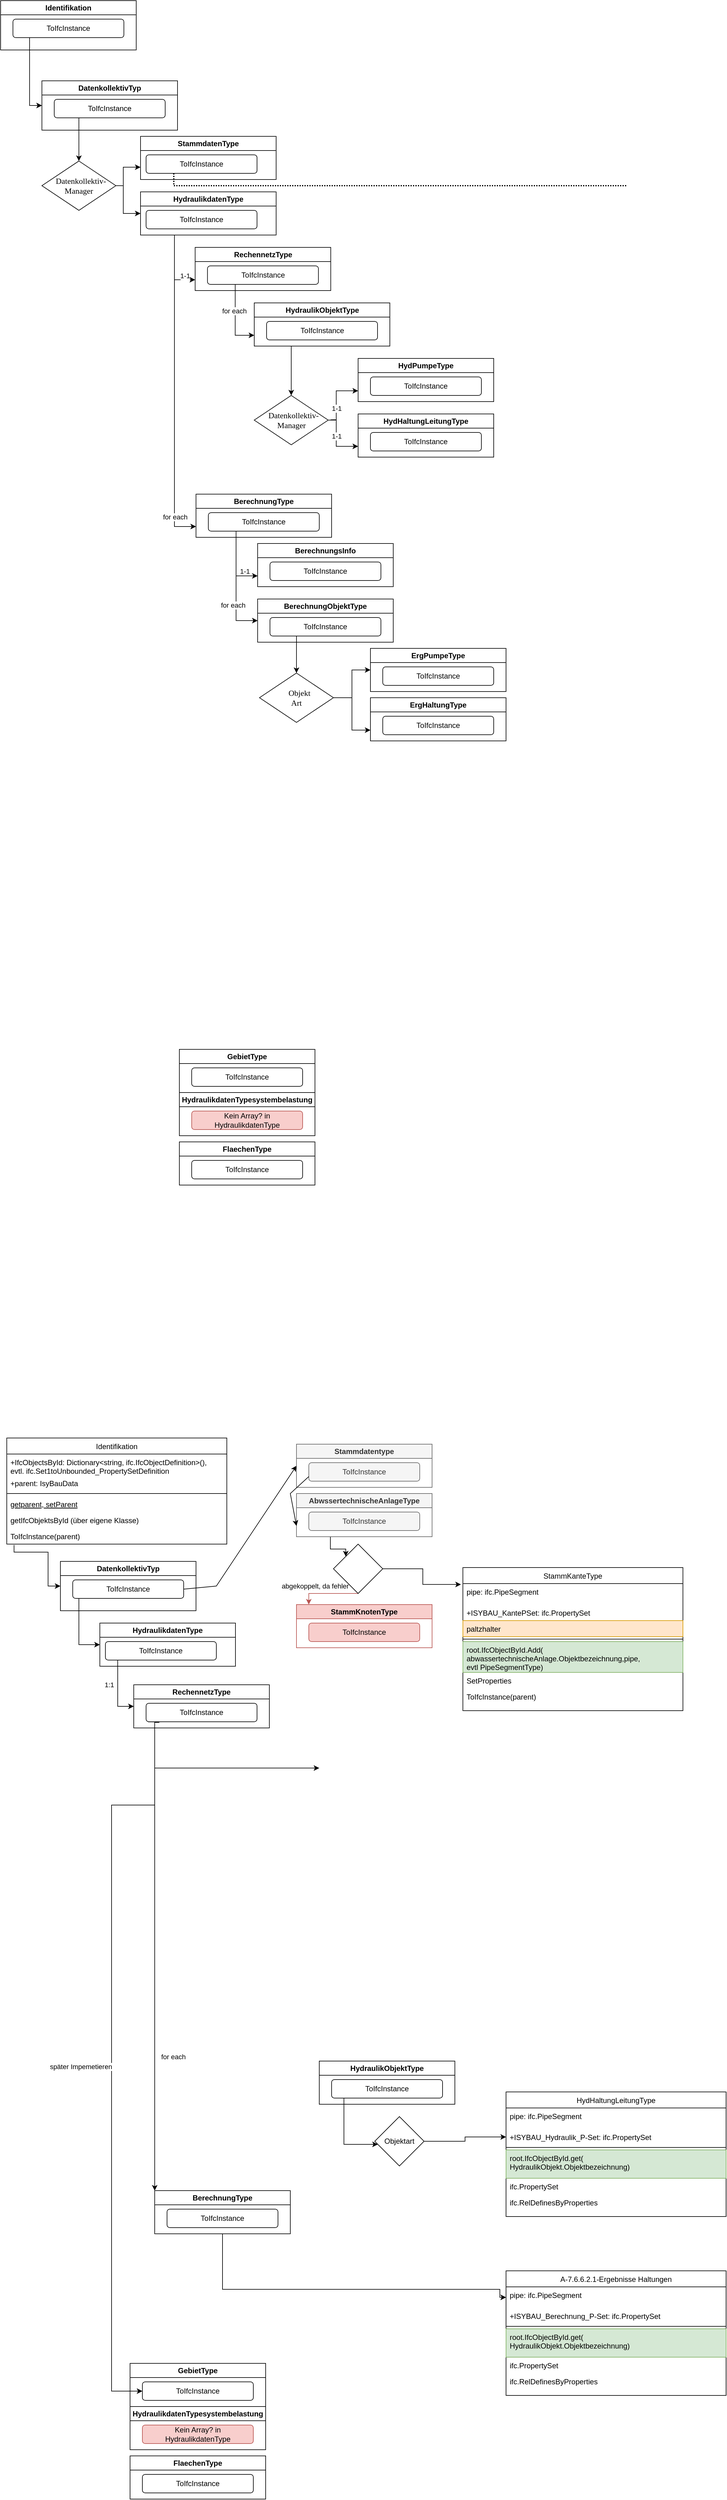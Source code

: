 <mxfile version="27.1.4">
  <diagram id="C5RBs43oDa-KdzZeNtuy" name="Page-1">
    <mxGraphModel dx="2026" dy="2988" grid="1" gridSize="10" guides="1" tooltips="1" connect="1" arrows="1" fold="1" page="1" pageScale="1" pageWidth="827" pageHeight="1169" math="0" shadow="0">
      <root>
        <mxCell id="WIyWlLk6GJQsqaUBKTNV-0" />
        <mxCell id="WIyWlLk6GJQsqaUBKTNV-1" parent="WIyWlLk6GJQsqaUBKTNV-0" />
        <mxCell id="Y7cw4CY2JgSgQnjSolrv-2" value="DatenkollektivTyp" style="swimlane;whiteSpace=wrap;html=1;" parent="WIyWlLk6GJQsqaUBKTNV-1" vertex="1">
          <mxGeometry x="-723" y="220" width="220" height="80" as="geometry" />
        </mxCell>
        <mxCell id="Y7cw4CY2JgSgQnjSolrv-3" value="ToIfcInstance" style="rounded=1;whiteSpace=wrap;html=1;fontSize=12;glass=0;strokeWidth=1;shadow=0;" parent="Y7cw4CY2JgSgQnjSolrv-2" vertex="1">
          <mxGeometry x="20" y="30" width="180" height="30" as="geometry" />
        </mxCell>
        <mxCell id="Y7cw4CY2JgSgQnjSolrv-4" value="" style="endArrow=classic;html=1;rounded=0;entryX=0;entryY=0.5;entryDx=0;entryDy=0;edgeStyle=orthogonalEdgeStyle;exitX=0.033;exitY=1.052;exitDx=0;exitDy=0;exitPerimeter=0;" parent="WIyWlLk6GJQsqaUBKTNV-1" source="SI0b86Gb-RYXk4agLxPK-26" target="Y7cw4CY2JgSgQnjSolrv-2" edge="1">
          <mxGeometry width="50" height="50" relative="1" as="geometry">
            <mxPoint x="-773" y="180" as="sourcePoint" />
            <mxPoint x="-413" y="150" as="targetPoint" />
            <Array as="points">
              <mxPoint x="-798" y="205" />
              <mxPoint x="-743" y="205" />
              <mxPoint x="-743" y="260" />
            </Array>
          </mxGeometry>
        </mxCell>
        <mxCell id="Y7cw4CY2JgSgQnjSolrv-5" value="HydraulikdatenType" style="swimlane;whiteSpace=wrap;html=1;" parent="WIyWlLk6GJQsqaUBKTNV-1" vertex="1">
          <mxGeometry x="-659" y="320" width="220" height="70" as="geometry" />
        </mxCell>
        <mxCell id="Y7cw4CY2JgSgQnjSolrv-6" value="ToIfcInstance" style="rounded=1;whiteSpace=wrap;html=1;fontSize=12;glass=0;strokeWidth=1;shadow=0;" parent="Y7cw4CY2JgSgQnjSolrv-5" vertex="1">
          <mxGeometry x="9" y="30" width="180" height="30" as="geometry" />
        </mxCell>
        <mxCell id="Y7cw4CY2JgSgQnjSolrv-7" value="" style="endArrow=classic;html=1;rounded=0;entryX=0;entryY=0.5;entryDx=0;entryDy=0;edgeStyle=orthogonalEdgeStyle;" parent="WIyWlLk6GJQsqaUBKTNV-1" target="Y7cw4CY2JgSgQnjSolrv-8" edge="1">
          <mxGeometry width="50" height="50" relative="1" as="geometry">
            <mxPoint x="-630" y="380" as="sourcePoint" />
            <mxPoint x="-610" y="455" as="targetPoint" />
            <Array as="points">
              <mxPoint x="-630" y="455" />
            </Array>
          </mxGeometry>
        </mxCell>
        <mxCell id="SI0b86Gb-RYXk4agLxPK-7" value="1:1" style="edgeLabel;html=1;align=center;verticalAlign=middle;resizable=0;points=[];" parent="Y7cw4CY2JgSgQnjSolrv-7" vertex="1" connectable="0">
          <mxGeometry x="-0.346" y="1" relative="1" as="geometry">
            <mxPoint x="-15" y="7" as="offset" />
          </mxGeometry>
        </mxCell>
        <mxCell id="Y7cw4CY2JgSgQnjSolrv-8" value="RechennetzType" style="swimlane;whiteSpace=wrap;html=1;" parent="WIyWlLk6GJQsqaUBKTNV-1" vertex="1">
          <mxGeometry x="-604" y="420" width="220" height="70" as="geometry" />
        </mxCell>
        <mxCell id="Y7cw4CY2JgSgQnjSolrv-9" value="ToIfcInstance" style="rounded=1;whiteSpace=wrap;html=1;fontSize=12;glass=0;strokeWidth=1;shadow=0;" parent="Y7cw4CY2JgSgQnjSolrv-8" vertex="1">
          <mxGeometry x="20" y="30" width="180" height="30" as="geometry" />
        </mxCell>
        <mxCell id="Y7cw4CY2JgSgQnjSolrv-10" value="" style="endArrow=classic;html=1;rounded=0;edgeStyle=orthogonalEdgeStyle;exitX=0.019;exitY=1.004;exitDx=0;exitDy=0;exitPerimeter=0;" parent="WIyWlLk6GJQsqaUBKTNV-1" source="Y7cw4CY2JgSgQnjSolrv-9" edge="1">
          <mxGeometry width="50" height="50" relative="1" as="geometry">
            <mxPoint x="-553" y="480" as="sourcePoint" />
            <mxPoint x="-303" y="555" as="targetPoint" />
            <Array as="points">
              <mxPoint x="-570" y="555" />
            </Array>
          </mxGeometry>
        </mxCell>
        <mxCell id="SI0b86Gb-RYXk4agLxPK-8" value="for each" style="edgeLabel;html=1;align=center;verticalAlign=middle;resizable=0;points=[];" parent="Y7cw4CY2JgSgQnjSolrv-10" vertex="1" connectable="0">
          <mxGeometry x="-0.735" y="-2" relative="1" as="geometry">
            <mxPoint x="32" y="507" as="offset" />
          </mxGeometry>
        </mxCell>
        <mxCell id="Y7cw4CY2JgSgQnjSolrv-11" value="GebietType" style="swimlane;whiteSpace=wrap;html=1;" parent="WIyWlLk6GJQsqaUBKTNV-1" vertex="1">
          <mxGeometry x="-610" y="1520" width="220" height="70" as="geometry" />
        </mxCell>
        <mxCell id="Y7cw4CY2JgSgQnjSolrv-12" value="ToIfcInstance" style="rounded=1;whiteSpace=wrap;html=1;fontSize=12;glass=0;strokeWidth=1;shadow=0;" parent="Y7cw4CY2JgSgQnjSolrv-11" vertex="1">
          <mxGeometry x="20" y="30" width="180" height="30" as="geometry" />
        </mxCell>
        <mxCell id="Y7cw4CY2JgSgQnjSolrv-14" value="FlaechenType" style="swimlane;whiteSpace=wrap;html=1;" parent="WIyWlLk6GJQsqaUBKTNV-1" vertex="1">
          <mxGeometry x="-610" y="1670" width="220" height="70" as="geometry" />
        </mxCell>
        <mxCell id="Y7cw4CY2JgSgQnjSolrv-15" value="ToIfcInstance" style="rounded=1;whiteSpace=wrap;html=1;fontSize=12;glass=0;strokeWidth=1;shadow=0;" parent="Y7cw4CY2JgSgQnjSolrv-14" vertex="1">
          <mxGeometry x="20" y="30" width="180" height="30" as="geometry" />
        </mxCell>
        <mxCell id="Y7cw4CY2JgSgQnjSolrv-17" value="HydraulikdatenTypesystembelastung" style="swimlane;whiteSpace=wrap;html=1;" parent="WIyWlLk6GJQsqaUBKTNV-1" vertex="1">
          <mxGeometry x="-610" y="1590" width="220" height="70" as="geometry" />
        </mxCell>
        <mxCell id="Y7cw4CY2JgSgQnjSolrv-18" value="Kein Array? in HydraulikdatenType" style="rounded=1;whiteSpace=wrap;html=1;fontSize=12;glass=0;strokeWidth=1;shadow=0;fillColor=#f8cecc;strokeColor=#b85450;" parent="Y7cw4CY2JgSgQnjSolrv-17" vertex="1">
          <mxGeometry x="20" y="30" width="180" height="30" as="geometry" />
        </mxCell>
        <mxCell id="SI0b86Gb-RYXk4agLxPK-69" style="edgeStyle=orthogonalEdgeStyle;rounded=0;orthogonalLoop=1;jettySize=auto;html=1;entryX=0;entryY=0.5;entryDx=0;entryDy=0;" parent="WIyWlLk6GJQsqaUBKTNV-1" source="Y7cw4CY2JgSgQnjSolrv-25" target="SI0b86Gb-RYXk4agLxPK-63" edge="1">
          <mxGeometry relative="1" as="geometry">
            <mxPoint x="-10" y="1420.0" as="targetPoint" />
            <Array as="points">
              <mxPoint x="-460" y="1400" />
              <mxPoint x="-10" y="1400" />
              <mxPoint x="-10" y="1413" />
            </Array>
          </mxGeometry>
        </mxCell>
        <mxCell id="Y7cw4CY2JgSgQnjSolrv-25" value="BerechnungType" style="swimlane;whiteSpace=wrap;html=1;" parent="WIyWlLk6GJQsqaUBKTNV-1" vertex="1">
          <mxGeometry x="-570" y="1240" width="220" height="70" as="geometry" />
        </mxCell>
        <mxCell id="Y7cw4CY2JgSgQnjSolrv-26" value="ToIfcInstance" style="rounded=1;whiteSpace=wrap;html=1;fontSize=12;glass=0;strokeWidth=1;shadow=0;" parent="Y7cw4CY2JgSgQnjSolrv-25" vertex="1">
          <mxGeometry x="20" y="30" width="180" height="30" as="geometry" />
        </mxCell>
        <mxCell id="Y7cw4CY2JgSgQnjSolrv-28" value="HydraulikObjektType" style="swimlane;whiteSpace=wrap;html=1;" parent="WIyWlLk6GJQsqaUBKTNV-1" vertex="1">
          <mxGeometry x="-303" y="1030" width="220" height="70" as="geometry" />
        </mxCell>
        <mxCell id="Y7cw4CY2JgSgQnjSolrv-29" value="ToIfcInstance" style="rounded=1;whiteSpace=wrap;html=1;fontSize=12;glass=0;strokeWidth=1;shadow=0;" parent="Y7cw4CY2JgSgQnjSolrv-28" vertex="1">
          <mxGeometry x="20" y="30" width="180" height="30" as="geometry" />
        </mxCell>
        <mxCell id="Y7cw4CY2JgSgQnjSolrv-30" value="" style="endArrow=classic;html=1;rounded=0;edgeStyle=orthogonalEdgeStyle;entryX=0;entryY=0.5;entryDx=0;entryDy=0;" parent="WIyWlLk6GJQsqaUBKTNV-1" source="SI0b86Gb-RYXk4agLxPK-11" target="SI0b86Gb-RYXk4agLxPK-54" edge="1">
          <mxGeometry width="50" height="50" relative="1" as="geometry">
            <mxPoint x="-263" y="1090" as="sourcePoint" />
            <mxPoint x="-23" y="1165" as="targetPoint" />
            <Array as="points" />
          </mxGeometry>
        </mxCell>
        <mxCell id="SI0b86Gb-RYXk4agLxPK-1" value="" style="endArrow=classic;html=1;rounded=0;entryX=0;entryY=0.5;entryDx=0;entryDy=0;edgeStyle=orthogonalEdgeStyle;" parent="WIyWlLk6GJQsqaUBKTNV-1" target="Y7cw4CY2JgSgQnjSolrv-5" edge="1">
          <mxGeometry width="50" height="50" relative="1" as="geometry">
            <mxPoint x="-693" y="280" as="sourcePoint" />
            <mxPoint x="-673" y="355" as="targetPoint" />
            <Array as="points">
              <mxPoint x="-693" y="355" />
            </Array>
          </mxGeometry>
        </mxCell>
        <mxCell id="SI0b86Gb-RYXk4agLxPK-3" value="" style="endArrow=classic;html=1;rounded=0;exitX=1;exitY=0.5;exitDx=0;exitDy=0;entryX=0;entryY=0.5;entryDx=0;entryDy=0;" parent="WIyWlLk6GJQsqaUBKTNV-1" source="Y7cw4CY2JgSgQnjSolrv-3" target="SI0b86Gb-RYXk4agLxPK-4" edge="1">
          <mxGeometry width="50" height="50" relative="1" as="geometry">
            <mxPoint x="-503" y="370" as="sourcePoint" />
            <mxPoint x="-423" y="130" as="targetPoint" />
            <Array as="points">
              <mxPoint x="-470" y="260" />
            </Array>
          </mxGeometry>
        </mxCell>
        <mxCell id="SI0b86Gb-RYXk4agLxPK-4" value="Stammdatentype" style="swimlane;whiteSpace=wrap;html=1;fillColor=#f5f5f5;fontColor=#333333;strokeColor=#666666;" parent="WIyWlLk6GJQsqaUBKTNV-1" vertex="1">
          <mxGeometry x="-340" y="30" width="220" height="70" as="geometry" />
        </mxCell>
        <mxCell id="SI0b86Gb-RYXk4agLxPK-5" value="ToIfcInstance" style="rounded=1;whiteSpace=wrap;html=1;fontSize=12;glass=0;strokeWidth=1;shadow=0;fillColor=#f5f5f5;fontColor=#333333;strokeColor=#666666;" parent="SI0b86Gb-RYXk4agLxPK-4" vertex="1">
          <mxGeometry x="20" y="30" width="180" height="30" as="geometry" />
        </mxCell>
        <mxCell id="SI0b86Gb-RYXk4agLxPK-12" value="" style="endArrow=classic;html=1;rounded=0;edgeStyle=orthogonalEdgeStyle;" parent="WIyWlLk6GJQsqaUBKTNV-1" target="SI0b86Gb-RYXk4agLxPK-11" edge="1">
          <mxGeometry width="50" height="50" relative="1" as="geometry">
            <mxPoint x="-263" y="1090" as="sourcePoint" />
            <mxPoint x="-13" y="1165" as="targetPoint" />
            <Array as="points">
              <mxPoint x="-263" y="1165" />
            </Array>
          </mxGeometry>
        </mxCell>
        <mxCell id="SI0b86Gb-RYXk4agLxPK-11" value="Objektart" style="rhombus;whiteSpace=wrap;html=1;" parent="WIyWlLk6GJQsqaUBKTNV-1" vertex="1">
          <mxGeometry x="-213" y="1120" width="80" height="80" as="geometry" />
        </mxCell>
        <mxCell id="SI0b86Gb-RYXk4agLxPK-17" value="Identifikation" style="swimlane;fontStyle=0;align=center;verticalAlign=top;childLayout=stackLayout;horizontal=1;startSize=26;horizontalStack=0;resizeParent=1;resizeLast=0;collapsible=1;marginBottom=0;rounded=0;shadow=0;strokeWidth=1;" parent="WIyWlLk6GJQsqaUBKTNV-1" vertex="1">
          <mxGeometry x="-810" y="20" width="357" height="172" as="geometry">
            <mxRectangle x="350" y="510" width="160" height="26" as="alternateBounds" />
          </mxGeometry>
        </mxCell>
        <mxCell id="SI0b86Gb-RYXk4agLxPK-18" value="+IfcObjectsById: Dictionary&lt;string, ifc.IfcObjectDefinition&gt;(), &#xa;evtl. ifc.Set1toUnbounded_PropertySetDefinition" style="text;align=left;verticalAlign=top;spacingLeft=4;spacingRight=4;overflow=hidden;rotatable=0;points=[[0,0.5],[1,0.5]];portConstraint=eastwest;" parent="SI0b86Gb-RYXk4agLxPK-17" vertex="1">
          <mxGeometry y="26" width="357" height="34" as="geometry" />
        </mxCell>
        <mxCell id="SI0b86Gb-RYXk4agLxPK-19" value="+parent: IsyBauData " style="text;align=left;verticalAlign=top;spacingLeft=4;spacingRight=4;overflow=hidden;rotatable=0;points=[[0,0.5],[1,0.5]];portConstraint=eastwest;rounded=0;shadow=0;html=0;" parent="SI0b86Gb-RYXk4agLxPK-17" vertex="1">
          <mxGeometry y="60" width="357" height="26" as="geometry" />
        </mxCell>
        <mxCell id="SI0b86Gb-RYXk4agLxPK-20" value="" style="line;html=1;strokeWidth=1;align=left;verticalAlign=middle;spacingTop=-1;spacingLeft=3;spacingRight=3;rotatable=0;labelPosition=right;points=[];portConstraint=eastwest;" parent="SI0b86Gb-RYXk4agLxPK-17" vertex="1">
          <mxGeometry y="86" width="357" height="8" as="geometry" />
        </mxCell>
        <mxCell id="SI0b86Gb-RYXk4agLxPK-21" value="getparent, setParent&#xa;" style="text;align=left;verticalAlign=top;spacingLeft=4;spacingRight=4;overflow=hidden;rotatable=0;points=[[0,0.5],[1,0.5]];portConstraint=eastwest;fontStyle=4" parent="SI0b86Gb-RYXk4agLxPK-17" vertex="1">
          <mxGeometry y="94" width="357" height="26" as="geometry" />
        </mxCell>
        <mxCell id="SI0b86Gb-RYXk4agLxPK-22" value="getIfcObjektsById (über eigene Klasse)" style="text;align=left;verticalAlign=top;spacingLeft=4;spacingRight=4;overflow=hidden;rotatable=0;points=[[0,0.5],[1,0.5]];portConstraint=eastwest;" parent="SI0b86Gb-RYXk4agLxPK-17" vertex="1">
          <mxGeometry y="120" width="357" height="26" as="geometry" />
        </mxCell>
        <mxCell id="SI0b86Gb-RYXk4agLxPK-26" value="ToIfcInstance(parent)" style="text;align=left;verticalAlign=top;spacingLeft=4;spacingRight=4;overflow=hidden;rotatable=0;points=[[0,0.5],[1,0.5]];portConstraint=eastwest;" parent="SI0b86Gb-RYXk4agLxPK-17" vertex="1">
          <mxGeometry y="146" width="357" height="26" as="geometry" />
        </mxCell>
        <mxCell id="SI0b86Gb-RYXk4agLxPK-35" style="edgeStyle=orthogonalEdgeStyle;rounded=0;orthogonalLoop=1;jettySize=auto;html=1;exitX=0.25;exitY=1;exitDx=0;exitDy=0;entryX=0;entryY=0;entryDx=0;entryDy=0;" parent="WIyWlLk6GJQsqaUBKTNV-1" source="SI0b86Gb-RYXk4agLxPK-29" target="SI0b86Gb-RYXk4agLxPK-34" edge="1">
          <mxGeometry relative="1" as="geometry" />
        </mxCell>
        <mxCell id="SI0b86Gb-RYXk4agLxPK-29" value="AbwssertechnischeAnlageType" style="swimlane;whiteSpace=wrap;html=1;fillColor=#f5f5f5;fontColor=#333333;strokeColor=#666666;" parent="WIyWlLk6GJQsqaUBKTNV-1" vertex="1">
          <mxGeometry x="-340" y="110" width="220" height="70" as="geometry" />
        </mxCell>
        <mxCell id="SI0b86Gb-RYXk4agLxPK-30" value="ToIfcInstance" style="rounded=1;whiteSpace=wrap;html=1;fontSize=12;glass=0;strokeWidth=1;shadow=0;fillColor=#f5f5f5;fontColor=#333333;strokeColor=#666666;" parent="SI0b86Gb-RYXk4agLxPK-29" vertex="1">
          <mxGeometry x="20" y="30" width="180" height="30" as="geometry" />
        </mxCell>
        <mxCell id="SI0b86Gb-RYXk4agLxPK-33" value="" style="endArrow=classic;html=1;rounded=0;entryX=0;entryY=0.75;entryDx=0;entryDy=0;exitX=0;exitY=0.75;exitDx=0;exitDy=0;" parent="WIyWlLk6GJQsqaUBKTNV-1" source="SI0b86Gb-RYXk4agLxPK-5" target="SI0b86Gb-RYXk4agLxPK-29" edge="1">
          <mxGeometry width="50" height="50" relative="1" as="geometry">
            <mxPoint x="70" y="480" as="sourcePoint" />
            <mxPoint x="120" y="430" as="targetPoint" />
            <Array as="points">
              <mxPoint x="-350" y="110" />
            </Array>
          </mxGeometry>
        </mxCell>
        <mxCell id="SI0b86Gb-RYXk4agLxPK-36" style="edgeStyle=orthogonalEdgeStyle;rounded=0;orthogonalLoop=1;jettySize=auto;html=1;exitX=1;exitY=0.5;exitDx=0;exitDy=0;entryX=-0.009;entryY=0.118;entryDx=0;entryDy=0;entryPerimeter=0;" parent="WIyWlLk6GJQsqaUBKTNV-1" source="SI0b86Gb-RYXk4agLxPK-34" target="SI0b86Gb-RYXk4agLxPK-45" edge="1">
          <mxGeometry relative="1" as="geometry">
            <mxPoint x="-79.5" y="286.5" as="targetPoint" />
          </mxGeometry>
        </mxCell>
        <mxCell id="SI0b86Gb-RYXk4agLxPK-41" style="edgeStyle=orthogonalEdgeStyle;rounded=0;orthogonalLoop=1;jettySize=auto;html=1;exitX=0.5;exitY=1;exitDx=0;exitDy=0;fillColor=#f8cecc;strokeColor=#b85450;" parent="WIyWlLk6GJQsqaUBKTNV-1" source="SI0b86Gb-RYXk4agLxPK-34" target="SI0b86Gb-RYXk4agLxPK-39" edge="1">
          <mxGeometry relative="1" as="geometry">
            <Array as="points">
              <mxPoint x="-320" y="280" />
              <mxPoint x="-320" y="280" />
            </Array>
          </mxGeometry>
        </mxCell>
        <mxCell id="SI0b86Gb-RYXk4agLxPK-42" value="abgekoppelt, da fehler" style="edgeLabel;html=1;align=center;verticalAlign=middle;resizable=0;points=[];" parent="SI0b86Gb-RYXk4agLxPK-41" vertex="1" connectable="0">
          <mxGeometry x="0.264" y="1" relative="1" as="geometry">
            <mxPoint x="-8" y="-13" as="offset" />
          </mxGeometry>
        </mxCell>
        <mxCell id="SI0b86Gb-RYXk4agLxPK-34" value="" style="rhombus;whiteSpace=wrap;html=1;" parent="WIyWlLk6GJQsqaUBKTNV-1" vertex="1">
          <mxGeometry x="-280" y="192" width="80" height="80" as="geometry" />
        </mxCell>
        <mxCell id="SI0b86Gb-RYXk4agLxPK-39" value="StammKnotenType" style="swimlane;whiteSpace=wrap;html=1;fillColor=#f8cecc;strokeColor=#b85450;" parent="WIyWlLk6GJQsqaUBKTNV-1" vertex="1">
          <mxGeometry x="-340" y="290" width="220" height="70" as="geometry" />
        </mxCell>
        <mxCell id="SI0b86Gb-RYXk4agLxPK-40" value="ToIfcInstance" style="rounded=1;whiteSpace=wrap;html=1;fontSize=12;glass=0;strokeWidth=1;shadow=0;fillColor=#f8cecc;strokeColor=#b85450;" parent="SI0b86Gb-RYXk4agLxPK-39" vertex="1">
          <mxGeometry x="20" y="30" width="180" height="30" as="geometry" />
        </mxCell>
        <mxCell id="SI0b86Gb-RYXk4agLxPK-45" value="StammKanteType" style="swimlane;fontStyle=0;align=center;verticalAlign=top;childLayout=stackLayout;horizontal=1;startSize=26;horizontalStack=0;resizeParent=1;resizeLast=0;collapsible=1;marginBottom=0;rounded=0;shadow=0;strokeWidth=1;" parent="WIyWlLk6GJQsqaUBKTNV-1" vertex="1">
          <mxGeometry x="-70" y="230" width="357" height="232" as="geometry">
            <mxRectangle x="350" y="510" width="160" height="26" as="alternateBounds" />
          </mxGeometry>
        </mxCell>
        <mxCell id="SI0b86Gb-RYXk4agLxPK-46" value="pipe: ifc.PipeSegment" style="text;align=left;verticalAlign=top;spacingLeft=4;spacingRight=4;overflow=hidden;rotatable=0;points=[[0,0.5],[1,0.5]];portConstraint=eastwest;" parent="SI0b86Gb-RYXk4agLxPK-45" vertex="1">
          <mxGeometry y="26" width="357" height="34" as="geometry" />
        </mxCell>
        <mxCell id="SI0b86Gb-RYXk4agLxPK-59" value="+ISYBAU_KantePSet: ifc.PropertySet " style="text;align=left;verticalAlign=top;spacingLeft=4;spacingRight=4;overflow=hidden;rotatable=0;points=[[0,0.5],[1,0.5]];portConstraint=eastwest;rounded=0;shadow=0;html=0;" parent="SI0b86Gb-RYXk4agLxPK-45" vertex="1">
          <mxGeometry y="60" width="357" height="26" as="geometry" />
        </mxCell>
        <mxCell id="SI0b86Gb-RYXk4agLxPK-47" value="paltzhalter" style="text;align=left;verticalAlign=top;spacingLeft=4;spacingRight=4;overflow=hidden;rotatable=0;points=[[0,0.5],[1,0.5]];portConstraint=eastwest;rounded=0;shadow=0;html=0;fillColor=#ffe6cc;strokeColor=#d79b00;" parent="SI0b86Gb-RYXk4agLxPK-45" vertex="1">
          <mxGeometry y="86" width="357" height="26" as="geometry" />
        </mxCell>
        <mxCell id="SI0b86Gb-RYXk4agLxPK-48" value="" style="line;html=1;strokeWidth=1;align=left;verticalAlign=middle;spacingTop=-1;spacingLeft=3;spacingRight=3;rotatable=0;labelPosition=right;points=[];portConstraint=eastwest;" parent="SI0b86Gb-RYXk4agLxPK-45" vertex="1">
          <mxGeometry y="112" width="357" height="8" as="geometry" />
        </mxCell>
        <mxCell id="SI0b86Gb-RYXk4agLxPK-49" value="root.IfcObjectById.Add(&#xa;abwassertechnischeAnlage.Objektbezeichnung,pipe, &#xa;evtl PipeSegmentType)" style="text;align=left;verticalAlign=top;spacingLeft=4;spacingRight=4;overflow=hidden;rotatable=0;points=[[0,0.5],[1,0.5]];portConstraint=eastwest;fontStyle=0;fillColor=#d5e8d4;strokeColor=#82b366;" parent="SI0b86Gb-RYXk4agLxPK-45" vertex="1">
          <mxGeometry y="120" width="357" height="50" as="geometry" />
        </mxCell>
        <mxCell id="SI0b86Gb-RYXk4agLxPK-50" value="SetProperties" style="text;align=left;verticalAlign=top;spacingLeft=4;spacingRight=4;overflow=hidden;rotatable=0;points=[[0,0.5],[1,0.5]];portConstraint=eastwest;" parent="SI0b86Gb-RYXk4agLxPK-45" vertex="1">
          <mxGeometry y="170" width="357" height="26" as="geometry" />
        </mxCell>
        <mxCell id="SI0b86Gb-RYXk4agLxPK-51" value="ToIfcInstance(parent)" style="text;align=left;verticalAlign=top;spacingLeft=4;spacingRight=4;overflow=hidden;rotatable=0;points=[[0,0.5],[1,0.5]];portConstraint=eastwest;" parent="SI0b86Gb-RYXk4agLxPK-45" vertex="1">
          <mxGeometry y="196" width="357" height="26" as="geometry" />
        </mxCell>
        <mxCell id="SI0b86Gb-RYXk4agLxPK-52" value="HydHaltungLeitungType" style="swimlane;fontStyle=0;align=center;verticalAlign=top;childLayout=stackLayout;horizontal=1;startSize=26;horizontalStack=0;resizeParent=1;resizeLast=0;collapsible=1;marginBottom=0;rounded=0;shadow=0;strokeWidth=1;" parent="WIyWlLk6GJQsqaUBKTNV-1" vertex="1">
          <mxGeometry y="1080" width="357" height="202" as="geometry">
            <mxRectangle x="350" y="510" width="160" height="26" as="alternateBounds" />
          </mxGeometry>
        </mxCell>
        <mxCell id="SI0b86Gb-RYXk4agLxPK-53" value="pipe: ifc.PipeSegment" style="text;align=left;verticalAlign=top;spacingLeft=4;spacingRight=4;overflow=hidden;rotatable=0;points=[[0,0.5],[1,0.5]];portConstraint=eastwest;" parent="SI0b86Gb-RYXk4agLxPK-52" vertex="1">
          <mxGeometry y="26" width="357" height="34" as="geometry" />
        </mxCell>
        <mxCell id="SI0b86Gb-RYXk4agLxPK-54" value="+ISYBAU_Hydraulik_P-Set: ifc.PropertySet " style="text;align=left;verticalAlign=top;spacingLeft=4;spacingRight=4;overflow=hidden;rotatable=0;points=[[0,0.5],[1,0.5]];portConstraint=eastwest;rounded=0;shadow=0;html=0;" parent="SI0b86Gb-RYXk4agLxPK-52" vertex="1">
          <mxGeometry y="60" width="357" height="26" as="geometry" />
        </mxCell>
        <mxCell id="SI0b86Gb-RYXk4agLxPK-55" value="" style="line;html=1;strokeWidth=1;align=left;verticalAlign=middle;spacingTop=-1;spacingLeft=3;spacingRight=3;rotatable=0;labelPosition=right;points=[];portConstraint=eastwest;" parent="SI0b86Gb-RYXk4agLxPK-52" vertex="1">
          <mxGeometry y="86" width="357" height="8" as="geometry" />
        </mxCell>
        <mxCell id="SI0b86Gb-RYXk4agLxPK-56" value="root.IfcObjectById.get(&#xa;HydraulikObjekt.Objektbezeichnung)" style="text;align=left;verticalAlign=top;spacingLeft=4;spacingRight=4;overflow=hidden;rotatable=0;points=[[0,0.5],[1,0.5]];portConstraint=eastwest;fontStyle=0;fillColor=#d5e8d4;strokeColor=#82b366;" parent="SI0b86Gb-RYXk4agLxPK-52" vertex="1">
          <mxGeometry y="94" width="357" height="46" as="geometry" />
        </mxCell>
        <mxCell id="SI0b86Gb-RYXk4agLxPK-57" value="ifc.PropertySet" style="text;align=left;verticalAlign=top;spacingLeft=4;spacingRight=4;overflow=hidden;rotatable=0;points=[[0,0.5],[1,0.5]];portConstraint=eastwest;" parent="SI0b86Gb-RYXk4agLxPK-52" vertex="1">
          <mxGeometry y="140" width="357" height="26" as="geometry" />
        </mxCell>
        <mxCell id="SI0b86Gb-RYXk4agLxPK-58" value="ifc.RelDefinesByProperties" style="text;align=left;verticalAlign=top;spacingLeft=4;spacingRight=4;overflow=hidden;rotatable=0;points=[[0,0.5],[1,0.5]];portConstraint=eastwest;" parent="SI0b86Gb-RYXk4agLxPK-52" vertex="1">
          <mxGeometry y="166" width="357" height="26" as="geometry" />
        </mxCell>
        <mxCell id="SI0b86Gb-RYXk4agLxPK-9" value="" style="endArrow=classic;html=1;rounded=0;entryX=0;entryY=0.5;entryDx=0;entryDy=0;edgeStyle=orthogonalEdgeStyle;exitX=0.018;exitY=1;exitDx=0;exitDy=0;exitPerimeter=0;" parent="WIyWlLk6GJQsqaUBKTNV-1" source="Y7cw4CY2JgSgQnjSolrv-9" target="Y7cw4CY2JgSgQnjSolrv-12" edge="1">
          <mxGeometry width="50" height="50" relative="1" as="geometry">
            <mxPoint x="-563" y="470" as="sourcePoint" />
            <mxPoint x="-543" y="545" as="targetPoint" />
            <Array as="points">
              <mxPoint x="-563" y="480" />
              <mxPoint x="-570" y="481" />
              <mxPoint x="-570" y="615" />
              <mxPoint x="-640" y="615" />
              <mxPoint x="-640" y="1055" />
            </Array>
          </mxGeometry>
        </mxCell>
        <mxCell id="SI0b86Gb-RYXk4agLxPK-10" value="später Impemetieren" style="edgeLabel;html=1;align=center;verticalAlign=middle;resizable=0;points=[];" parent="SI0b86Gb-RYXk4agLxPK-9" vertex="1" connectable="0">
          <mxGeometry x="0.043" y="-3" relative="1" as="geometry">
            <mxPoint x="-47" y="12" as="offset" />
          </mxGeometry>
        </mxCell>
        <mxCell id="SI0b86Gb-RYXk4agLxPK-61" value="" style="endArrow=classic;html=1;rounded=0;entryX=0;entryY=0;entryDx=0;entryDy=0;" parent="WIyWlLk6GJQsqaUBKTNV-1" target="Y7cw4CY2JgSgQnjSolrv-25" edge="1">
          <mxGeometry width="50" height="50" relative="1" as="geometry">
            <mxPoint x="-570" y="490" as="sourcePoint" />
            <mxPoint x="-310" y="530" as="targetPoint" />
            <Array as="points">
              <mxPoint x="-570" y="610" />
            </Array>
          </mxGeometry>
        </mxCell>
        <mxCell id="SI0b86Gb-RYXk4agLxPK-62" value="A-7.6.6.2.1-Ergebnisse Haltungen" style="swimlane;fontStyle=0;align=center;verticalAlign=top;childLayout=stackLayout;horizontal=1;startSize=26;horizontalStack=0;resizeParent=1;resizeLast=0;collapsible=1;marginBottom=0;rounded=0;shadow=0;strokeWidth=1;" parent="WIyWlLk6GJQsqaUBKTNV-1" vertex="1">
          <mxGeometry y="1370" width="357" height="202" as="geometry">
            <mxRectangle x="350" y="510" width="160" height="26" as="alternateBounds" />
          </mxGeometry>
        </mxCell>
        <mxCell id="SI0b86Gb-RYXk4agLxPK-63" value="pipe: ifc.PipeSegment" style="text;align=left;verticalAlign=top;spacingLeft=4;spacingRight=4;overflow=hidden;rotatable=0;points=[[0,0.5],[1,0.5]];portConstraint=eastwest;" parent="SI0b86Gb-RYXk4agLxPK-62" vertex="1">
          <mxGeometry y="26" width="357" height="34" as="geometry" />
        </mxCell>
        <mxCell id="SI0b86Gb-RYXk4agLxPK-64" value="+ISYBAU_Berechnung_P-Set: ifc.PropertySet " style="text;align=left;verticalAlign=top;spacingLeft=4;spacingRight=4;overflow=hidden;rotatable=0;points=[[0,0.5],[1,0.5]];portConstraint=eastwest;rounded=0;shadow=0;html=0;" parent="SI0b86Gb-RYXk4agLxPK-62" vertex="1">
          <mxGeometry y="60" width="357" height="26" as="geometry" />
        </mxCell>
        <mxCell id="SI0b86Gb-RYXk4agLxPK-65" value="" style="line;html=1;strokeWidth=1;align=left;verticalAlign=middle;spacingTop=-1;spacingLeft=3;spacingRight=3;rotatable=0;labelPosition=right;points=[];portConstraint=eastwest;" parent="SI0b86Gb-RYXk4agLxPK-62" vertex="1">
          <mxGeometry y="86" width="357" height="8" as="geometry" />
        </mxCell>
        <mxCell id="SI0b86Gb-RYXk4agLxPK-66" value="root.IfcObjectById.get(&#xa;HydraulikObjekt.Objektbezeichnung)" style="text;align=left;verticalAlign=top;spacingLeft=4;spacingRight=4;overflow=hidden;rotatable=0;points=[[0,0.5],[1,0.5]];portConstraint=eastwest;fontStyle=0;fillColor=#d5e8d4;strokeColor=#82b366;" parent="SI0b86Gb-RYXk4agLxPK-62" vertex="1">
          <mxGeometry y="94" width="357" height="46" as="geometry" />
        </mxCell>
        <mxCell id="SI0b86Gb-RYXk4agLxPK-67" value="ifc.PropertySet" style="text;align=left;verticalAlign=top;spacingLeft=4;spacingRight=4;overflow=hidden;rotatable=0;points=[[0,0.5],[1,0.5]];portConstraint=eastwest;" parent="SI0b86Gb-RYXk4agLxPK-62" vertex="1">
          <mxGeometry y="140" width="357" height="26" as="geometry" />
        </mxCell>
        <mxCell id="SI0b86Gb-RYXk4agLxPK-68" value="ifc.RelDefinesByProperties" style="text;align=left;verticalAlign=top;spacingLeft=4;spacingRight=4;overflow=hidden;rotatable=0;points=[[0,0.5],[1,0.5]];portConstraint=eastwest;" parent="SI0b86Gb-RYXk4agLxPK-62" vertex="1">
          <mxGeometry y="166" width="357" height="26" as="geometry" />
        </mxCell>
        <mxCell id="9Q_PbebRLOP6VuBMucOX-0" value="DatenkollektivTyp" style="swimlane;whiteSpace=wrap;html=1;" parent="WIyWlLk6GJQsqaUBKTNV-1" vertex="1">
          <mxGeometry x="-753" y="-2180" width="220" height="80" as="geometry" />
        </mxCell>
        <mxCell id="9Q_PbebRLOP6VuBMucOX-75" style="edgeStyle=orthogonalEdgeStyle;rounded=0;orthogonalLoop=1;jettySize=auto;html=1;exitX=1;exitY=0.5;exitDx=0;exitDy=0;" parent="9Q_PbebRLOP6VuBMucOX-0" source="sodIMw84GwdBXkJ6qfrH-9" edge="1">
          <mxGeometry relative="1" as="geometry">
            <mxPoint x="160" y="140" as="targetPoint" />
            <Array as="points">
              <mxPoint x="132" y="170" />
              <mxPoint x="132" y="140" />
            </Array>
          </mxGeometry>
        </mxCell>
        <mxCell id="9Q_PbebRLOP6VuBMucOX-1" value="ToIfcInstance" style="rounded=1;whiteSpace=wrap;html=1;fontSize=12;glass=0;strokeWidth=1;shadow=0;" parent="9Q_PbebRLOP6VuBMucOX-0" vertex="1">
          <mxGeometry x="20" y="30" width="180" height="30" as="geometry" />
        </mxCell>
        <mxCell id="sodIMw84GwdBXkJ6qfrH-10" style="edgeStyle=orthogonalEdgeStyle;rounded=0;orthogonalLoop=1;jettySize=auto;html=1;exitX=0.25;exitY=1;exitDx=0;exitDy=0;entryX=0.5;entryY=0;entryDx=0;entryDy=0;" edge="1" parent="9Q_PbebRLOP6VuBMucOX-0" source="9Q_PbebRLOP6VuBMucOX-1" target="sodIMw84GwdBXkJ6qfrH-9">
          <mxGeometry relative="1" as="geometry">
            <Array as="points">
              <mxPoint x="60" y="60" />
            </Array>
          </mxGeometry>
        </mxCell>
        <mxCell id="9Q_PbebRLOP6VuBMucOX-2" value="" style="endArrow=classic;html=1;rounded=0;entryX=0;entryY=0.5;entryDx=0;entryDy=0;edgeStyle=orthogonalEdgeStyle;" parent="WIyWlLk6GJQsqaUBKTNV-1" source="sodIMw84GwdBXkJ6qfrH-29" target="9Q_PbebRLOP6VuBMucOX-0" edge="1">
          <mxGeometry width="50" height="50" relative="1" as="geometry">
            <mxPoint x="-828.219" y="-2206.648" as="sourcePoint" />
            <mxPoint x="-443" y="-2250" as="targetPoint" />
            <Array as="points">
              <mxPoint x="-773" y="-2140" />
            </Array>
          </mxGeometry>
        </mxCell>
        <mxCell id="9Q_PbebRLOP6VuBMucOX-77" style="edgeStyle=orthogonalEdgeStyle;rounded=0;orthogonalLoop=1;jettySize=auto;html=1;exitX=0.25;exitY=1;exitDx=0;exitDy=0;entryX=0;entryY=0.75;entryDx=0;entryDy=0;" parent="WIyWlLk6GJQsqaUBKTNV-1" source="9Q_PbebRLOP6VuBMucOX-3" target="9Q_PbebRLOP6VuBMucOX-7" edge="1">
          <mxGeometry relative="1" as="geometry">
            <mxPoint x="-538.412" y="-1900" as="targetPoint" />
          </mxGeometry>
        </mxCell>
        <mxCell id="9Q_PbebRLOP6VuBMucOX-81" value="1-1" style="edgeLabel;html=1;align=center;verticalAlign=middle;resizable=0;points=[];" parent="9Q_PbebRLOP6VuBMucOX-77" vertex="1" connectable="0">
          <mxGeometry x="0.692" y="3" relative="1" as="geometry">
            <mxPoint x="-1" y="-4" as="offset" />
          </mxGeometry>
        </mxCell>
        <mxCell id="9Q_PbebRLOP6VuBMucOX-3" value="HydraulikdatenType" style="swimlane;whiteSpace=wrap;html=1;" parent="WIyWlLk6GJQsqaUBKTNV-1" vertex="1">
          <mxGeometry x="-593" y="-2000" width="220" height="70" as="geometry" />
        </mxCell>
        <mxCell id="9Q_PbebRLOP6VuBMucOX-4" value="ToIfcInstance" style="rounded=1;whiteSpace=wrap;html=1;fontSize=12;glass=0;strokeWidth=1;shadow=0;" parent="9Q_PbebRLOP6VuBMucOX-3" vertex="1">
          <mxGeometry x="9" y="30" width="180" height="30" as="geometry" />
        </mxCell>
        <mxCell id="9Q_PbebRLOP6VuBMucOX-7" value="RechennetzType" style="swimlane;whiteSpace=wrap;html=1;" parent="WIyWlLk6GJQsqaUBKTNV-1" vertex="1">
          <mxGeometry x="-504.38" y="-1910" width="220" height="70" as="geometry" />
        </mxCell>
        <mxCell id="9Q_PbebRLOP6VuBMucOX-8" value="ToIfcInstance" style="rounded=1;whiteSpace=wrap;html=1;fontSize=12;glass=0;strokeWidth=1;shadow=0;" parent="9Q_PbebRLOP6VuBMucOX-7" vertex="1">
          <mxGeometry x="20" y="30" width="180" height="30" as="geometry" />
        </mxCell>
        <mxCell id="9Q_PbebRLOP6VuBMucOX-11" value="GebietType" style="swimlane;whiteSpace=wrap;html=1;" parent="WIyWlLk6GJQsqaUBKTNV-1" vertex="1">
          <mxGeometry x="-530" y="-610" width="220" height="70" as="geometry" />
        </mxCell>
        <mxCell id="9Q_PbebRLOP6VuBMucOX-12" value="ToIfcInstance" style="rounded=1;whiteSpace=wrap;html=1;fontSize=12;glass=0;strokeWidth=1;shadow=0;" parent="9Q_PbebRLOP6VuBMucOX-11" vertex="1">
          <mxGeometry x="20" y="30" width="180" height="30" as="geometry" />
        </mxCell>
        <mxCell id="9Q_PbebRLOP6VuBMucOX-13" value="FlaechenType" style="swimlane;whiteSpace=wrap;html=1;" parent="WIyWlLk6GJQsqaUBKTNV-1" vertex="1">
          <mxGeometry x="-530" y="-460" width="220" height="70" as="geometry" />
        </mxCell>
        <mxCell id="9Q_PbebRLOP6VuBMucOX-14" value="ToIfcInstance" style="rounded=1;whiteSpace=wrap;html=1;fontSize=12;glass=0;strokeWidth=1;shadow=0;" parent="9Q_PbebRLOP6VuBMucOX-13" vertex="1">
          <mxGeometry x="20" y="30" width="180" height="30" as="geometry" />
        </mxCell>
        <mxCell id="9Q_PbebRLOP6VuBMucOX-15" value="HydraulikdatenTypesystembelastung" style="swimlane;whiteSpace=wrap;html=1;" parent="WIyWlLk6GJQsqaUBKTNV-1" vertex="1">
          <mxGeometry x="-530" y="-540" width="220" height="70" as="geometry" />
        </mxCell>
        <mxCell id="9Q_PbebRLOP6VuBMucOX-16" value="Kein Array? in HydraulikdatenType" style="rounded=1;whiteSpace=wrap;html=1;fontSize=12;glass=0;strokeWidth=1;shadow=0;fillColor=#f8cecc;strokeColor=#b85450;" parent="9Q_PbebRLOP6VuBMucOX-15" vertex="1">
          <mxGeometry x="20" y="30" width="180" height="30" as="geometry" />
        </mxCell>
        <mxCell id="9Q_PbebRLOP6VuBMucOX-18" value="BerechnungType" style="swimlane;whiteSpace=wrap;html=1;" parent="WIyWlLk6GJQsqaUBKTNV-1" vertex="1">
          <mxGeometry x="-503" y="-1510" width="220" height="70" as="geometry" />
        </mxCell>
        <mxCell id="9Q_PbebRLOP6VuBMucOX-19" value="ToIfcInstance" style="rounded=1;whiteSpace=wrap;html=1;fontSize=12;glass=0;strokeWidth=1;shadow=0;" parent="9Q_PbebRLOP6VuBMucOX-18" vertex="1">
          <mxGeometry x="20" y="30" width="180" height="30" as="geometry" />
        </mxCell>
        <mxCell id="sodIMw84GwdBXkJ6qfrH-12" style="edgeStyle=orthogonalEdgeStyle;rounded=0;orthogonalLoop=1;jettySize=auto;html=1;exitX=0.25;exitY=1;exitDx=0;exitDy=0;" edge="1" parent="WIyWlLk6GJQsqaUBKTNV-1" source="9Q_PbebRLOP6VuBMucOX-20" target="sodIMw84GwdBXkJ6qfrH-11">
          <mxGeometry relative="1" as="geometry">
            <Array as="points">
              <mxPoint x="-348.5" y="-1750" />
            </Array>
          </mxGeometry>
        </mxCell>
        <mxCell id="9Q_PbebRLOP6VuBMucOX-20" value="HydraulikObjektType" style="swimlane;whiteSpace=wrap;html=1;" parent="WIyWlLk6GJQsqaUBKTNV-1" vertex="1">
          <mxGeometry x="-408.5" y="-1820" width="220" height="70" as="geometry" />
        </mxCell>
        <mxCell id="9Q_PbebRLOP6VuBMucOX-21" value="ToIfcInstance" style="rounded=1;whiteSpace=wrap;html=1;fontSize=12;glass=0;strokeWidth=1;shadow=0;" parent="9Q_PbebRLOP6VuBMucOX-20" vertex="1">
          <mxGeometry x="20" y="30" width="180" height="30" as="geometry" />
        </mxCell>
        <mxCell id="9Q_PbebRLOP6VuBMucOX-71" style="edgeStyle=orthogonalEdgeStyle;rounded=0;orthogonalLoop=1;jettySize=auto;html=1;exitX=0.25;exitY=1;exitDx=0;exitDy=0;entryX=0;entryY=0.75;entryDx=0;entryDy=0;" parent="WIyWlLk6GJQsqaUBKTNV-1" source="9Q_PbebRLOP6VuBMucOX-3" target="9Q_PbebRLOP6VuBMucOX-18" edge="1">
          <mxGeometry relative="1" as="geometry">
            <mxPoint x="-501.889" y="-1810" as="targetPoint" />
          </mxGeometry>
        </mxCell>
        <mxCell id="9Q_PbebRLOP6VuBMucOX-72" value="for each" style="edgeLabel;html=1;align=center;verticalAlign=middle;resizable=0;points=[];" parent="9Q_PbebRLOP6VuBMucOX-71" vertex="1" connectable="0">
          <mxGeometry x="0.158" y="-3" relative="1" as="geometry">
            <mxPoint x="4" y="163" as="offset" />
          </mxGeometry>
        </mxCell>
        <mxCell id="9Q_PbebRLOP6VuBMucOX-73" value="StammdatenType" style="swimlane;whiteSpace=wrap;html=1;" parent="WIyWlLk6GJQsqaUBKTNV-1" vertex="1">
          <mxGeometry x="-593" y="-2090" width="220" height="70" as="geometry" />
        </mxCell>
        <mxCell id="9Q_PbebRLOP6VuBMucOX-74" value="ToIfcInstance" style="rounded=1;whiteSpace=wrap;html=1;fontSize=12;glass=0;strokeWidth=1;shadow=0;" parent="9Q_PbebRLOP6VuBMucOX-73" vertex="1">
          <mxGeometry x="9" y="30" width="180" height="30" as="geometry" />
        </mxCell>
        <mxCell id="9Q_PbebRLOP6VuBMucOX-80" value="" style="endArrow=none;dashed=1;html=1;dashPattern=1 1;strokeWidth=2;rounded=0;exitX=0.25;exitY=1;exitDx=0;exitDy=0;edgeStyle=orthogonalEdgeStyle;" parent="9Q_PbebRLOP6VuBMucOX-73" source="9Q_PbebRLOP6VuBMucOX-74" edge="1">
          <mxGeometry width="50" height="50" relative="1" as="geometry">
            <mxPoint x="450" y="180" as="sourcePoint" />
            <mxPoint x="793" y="80" as="targetPoint" />
            <Array as="points">
              <mxPoint x="54" y="80" />
              <mxPoint x="500" y="80" />
            </Array>
          </mxGeometry>
        </mxCell>
        <mxCell id="9Q_PbebRLOP6VuBMucOX-76" style="edgeStyle=orthogonalEdgeStyle;rounded=0;orthogonalLoop=1;jettySize=auto;html=1;exitX=1;exitY=0.5;exitDx=0;exitDy=0;entryX=0;entryY=0.5;entryDx=0;entryDy=0;" parent="WIyWlLk6GJQsqaUBKTNV-1" source="sodIMw84GwdBXkJ6qfrH-9" target="9Q_PbebRLOP6VuBMucOX-3" edge="1">
          <mxGeometry relative="1" as="geometry">
            <mxPoint x="-593" y="-1930" as="targetPoint" />
            <Array as="points">
              <mxPoint x="-621" y="-2010" />
              <mxPoint x="-621" y="-1965" />
            </Array>
          </mxGeometry>
        </mxCell>
        <mxCell id="9Q_PbebRLOP6VuBMucOX-82" style="edgeStyle=orthogonalEdgeStyle;rounded=0;orthogonalLoop=1;jettySize=auto;html=1;exitX=0.25;exitY=1;exitDx=0;exitDy=0;entryX=0;entryY=0.75;entryDx=0;entryDy=0;" parent="WIyWlLk6GJQsqaUBKTNV-1" source="9Q_PbebRLOP6VuBMucOX-8" target="9Q_PbebRLOP6VuBMucOX-20" edge="1">
          <mxGeometry relative="1" as="geometry" />
        </mxCell>
        <mxCell id="9Q_PbebRLOP6VuBMucOX-83" value="for each" style="edgeLabel;html=1;align=center;verticalAlign=middle;resizable=0;points=[];" parent="9Q_PbebRLOP6VuBMucOX-82" vertex="1" connectable="0">
          <mxGeometry x="-0.239" y="-2" relative="1" as="geometry">
            <mxPoint as="offset" />
          </mxGeometry>
        </mxCell>
        <mxCell id="9Q_PbebRLOP6VuBMucOX-85" value="HydPumpeType" style="swimlane;whiteSpace=wrap;html=1;" parent="WIyWlLk6GJQsqaUBKTNV-1" vertex="1">
          <mxGeometry x="-240" y="-1730" width="220" height="70" as="geometry" />
        </mxCell>
        <mxCell id="9Q_PbebRLOP6VuBMucOX-86" value="ToIfcInstance" style="rounded=1;whiteSpace=wrap;html=1;fontSize=12;glass=0;strokeWidth=1;shadow=0;" parent="9Q_PbebRLOP6VuBMucOX-85" vertex="1">
          <mxGeometry x="20" y="30" width="180" height="30" as="geometry" />
        </mxCell>
        <mxCell id="9Q_PbebRLOP6VuBMucOX-87" value="HydHaltungLeitungType" style="swimlane;whiteSpace=wrap;html=1;" parent="WIyWlLk6GJQsqaUBKTNV-1" vertex="1">
          <mxGeometry x="-240" y="-1640" width="220" height="70" as="geometry" />
        </mxCell>
        <mxCell id="9Q_PbebRLOP6VuBMucOX-88" value="ToIfcInstance" style="rounded=1;whiteSpace=wrap;html=1;fontSize=12;glass=0;strokeWidth=1;shadow=0;" parent="9Q_PbebRLOP6VuBMucOX-87" vertex="1">
          <mxGeometry x="20" y="30" width="180" height="30" as="geometry" />
        </mxCell>
        <mxCell id="9Q_PbebRLOP6VuBMucOX-89" style="edgeStyle=orthogonalEdgeStyle;rounded=0;orthogonalLoop=1;jettySize=auto;html=1;exitX=1;exitY=0.5;exitDx=0;exitDy=0;entryX=0;entryY=0.75;entryDx=0;entryDy=0;" parent="WIyWlLk6GJQsqaUBKTNV-1" source="sodIMw84GwdBXkJ6qfrH-11" target="9Q_PbebRLOP6VuBMucOX-85" edge="1">
          <mxGeometry relative="1" as="geometry">
            <Array as="points">
              <mxPoint x="-275.5" y="-1630" />
              <mxPoint x="-275.5" y="-1677" />
            </Array>
          </mxGeometry>
        </mxCell>
        <mxCell id="9Q_PbebRLOP6VuBMucOX-91" value="1-1" style="edgeLabel;html=1;align=center;verticalAlign=middle;resizable=0;points=[];" parent="9Q_PbebRLOP6VuBMucOX-89" vertex="1" connectable="0">
          <mxGeometry x="0.723" y="2" relative="1" as="geometry">
            <mxPoint x="-22" y="30" as="offset" />
          </mxGeometry>
        </mxCell>
        <mxCell id="9Q_PbebRLOP6VuBMucOX-90" style="edgeStyle=orthogonalEdgeStyle;rounded=0;orthogonalLoop=1;jettySize=auto;html=1;exitX=1.033;exitY=0.493;exitDx=0;exitDy=0;entryX=0;entryY=0.75;entryDx=0;entryDy=0;exitPerimeter=0;" parent="WIyWlLk6GJQsqaUBKTNV-1" source="sodIMw84GwdBXkJ6qfrH-11" target="9Q_PbebRLOP6VuBMucOX-87" edge="1">
          <mxGeometry relative="1" as="geometry">
            <Array as="points">
              <mxPoint x="-275.5" y="-1631" />
              <mxPoint x="-275.5" y="-1587" />
            </Array>
          </mxGeometry>
        </mxCell>
        <mxCell id="9Q_PbebRLOP6VuBMucOX-92" value="1-1" style="edgeLabel;html=1;align=center;verticalAlign=middle;resizable=0;points=[];" parent="9Q_PbebRLOP6VuBMucOX-90" vertex="1" connectable="0">
          <mxGeometry x="0.794" y="3" relative="1" as="geometry">
            <mxPoint x="-26" y="-14" as="offset" />
          </mxGeometry>
        </mxCell>
        <mxCell id="sodIMw84GwdBXkJ6qfrH-0" value="BerechnungsInfo" style="swimlane;whiteSpace=wrap;html=1;" vertex="1" parent="WIyWlLk6GJQsqaUBKTNV-1">
          <mxGeometry x="-403" y="-1430" width="220" height="70" as="geometry" />
        </mxCell>
        <mxCell id="sodIMw84GwdBXkJ6qfrH-1" value="ToIfcInstance" style="rounded=1;whiteSpace=wrap;html=1;fontSize=12;glass=0;strokeWidth=1;shadow=0;" vertex="1" parent="sodIMw84GwdBXkJ6qfrH-0">
          <mxGeometry x="20" y="30" width="180" height="30" as="geometry" />
        </mxCell>
        <mxCell id="sodIMw84GwdBXkJ6qfrH-2" value="BerechnungObjektType" style="swimlane;whiteSpace=wrap;html=1;" vertex="1" parent="WIyWlLk6GJQsqaUBKTNV-1">
          <mxGeometry x="-403" y="-1340" width="220" height="70" as="geometry" />
        </mxCell>
        <mxCell id="sodIMw84GwdBXkJ6qfrH-3" value="ToIfcInstance" style="rounded=1;whiteSpace=wrap;html=1;fontSize=12;glass=0;strokeWidth=1;shadow=0;" vertex="1" parent="sodIMw84GwdBXkJ6qfrH-2">
          <mxGeometry x="20" y="30" width="180" height="30" as="geometry" />
        </mxCell>
        <mxCell id="sodIMw84GwdBXkJ6qfrH-4" style="edgeStyle=orthogonalEdgeStyle;rounded=0;orthogonalLoop=1;jettySize=auto;html=1;exitX=0.25;exitY=1;exitDx=0;exitDy=0;entryX=0;entryY=0.5;entryDx=0;entryDy=0;" edge="1" parent="WIyWlLk6GJQsqaUBKTNV-1" source="9Q_PbebRLOP6VuBMucOX-19" target="sodIMw84GwdBXkJ6qfrH-2">
          <mxGeometry relative="1" as="geometry" />
        </mxCell>
        <mxCell id="sodIMw84GwdBXkJ6qfrH-7" value="for each" style="edgeLabel;html=1;align=center;verticalAlign=middle;resizable=0;points=[];" vertex="1" connectable="0" parent="sodIMw84GwdBXkJ6qfrH-4">
          <mxGeometry x="0.21" y="4" relative="1" as="geometry">
            <mxPoint x="-9" y="11" as="offset" />
          </mxGeometry>
        </mxCell>
        <mxCell id="sodIMw84GwdBXkJ6qfrH-5" style="edgeStyle=orthogonalEdgeStyle;rounded=0;orthogonalLoop=1;jettySize=auto;html=1;exitX=0.25;exitY=1;exitDx=0;exitDy=0;entryX=0;entryY=0.75;entryDx=0;entryDy=0;" edge="1" parent="WIyWlLk6GJQsqaUBKTNV-1" source="9Q_PbebRLOP6VuBMucOX-19" target="sodIMw84GwdBXkJ6qfrH-0">
          <mxGeometry relative="1" as="geometry" />
        </mxCell>
        <mxCell id="sodIMw84GwdBXkJ6qfrH-8" value="1-1" style="edgeLabel;html=1;align=center;verticalAlign=middle;resizable=0;points=[];" vertex="1" connectable="0" parent="sodIMw84GwdBXkJ6qfrH-5">
          <mxGeometry x="0.603" y="-1" relative="1" as="geometry">
            <mxPoint y="-9" as="offset" />
          </mxGeometry>
        </mxCell>
        <mxCell id="sodIMw84GwdBXkJ6qfrH-9" value="&lt;div&gt;&amp;nbsp; &amp;nbsp;Datenkollektiv-&amp;nbsp;&lt;/div&gt;&lt;div&gt;Manager&lt;/div&gt;" style="shape=rhombus;html=1;dashed=0;whiteSpace=wrap;perimeter=rhombusPerimeter;fontFamily=Latin Modern;fontSize=13;" vertex="1" parent="WIyWlLk6GJQsqaUBKTNV-1">
          <mxGeometry x="-753" y="-2050" width="120" height="80" as="geometry" />
        </mxCell>
        <mxCell id="sodIMw84GwdBXkJ6qfrH-11" value="&lt;div&gt;&amp;nbsp; &amp;nbsp;Datenkollektiv-&amp;nbsp;&lt;/div&gt;&lt;div&gt;Manager&lt;/div&gt;" style="shape=rhombus;html=1;dashed=0;whiteSpace=wrap;perimeter=rhombusPerimeter;fontFamily=Latin Modern;fontSize=13;" vertex="1" parent="WIyWlLk6GJQsqaUBKTNV-1">
          <mxGeometry x="-408.5" y="-1670" width="120" height="80" as="geometry" />
        </mxCell>
        <mxCell id="sodIMw84GwdBXkJ6qfrH-19" style="edgeStyle=orthogonalEdgeStyle;rounded=0;orthogonalLoop=1;jettySize=auto;html=1;exitX=1;exitY=0.5;exitDx=0;exitDy=0;entryX=0;entryY=0.5;entryDx=0;entryDy=0;" edge="1" parent="WIyWlLk6GJQsqaUBKTNV-1" source="sodIMw84GwdBXkJ6qfrH-14" target="sodIMw84GwdBXkJ6qfrH-16">
          <mxGeometry relative="1" as="geometry" />
        </mxCell>
        <mxCell id="sodIMw84GwdBXkJ6qfrH-24" style="edgeStyle=orthogonalEdgeStyle;rounded=0;orthogonalLoop=1;jettySize=auto;html=1;exitX=1;exitY=0.5;exitDx=0;exitDy=0;entryX=0;entryY=0.75;entryDx=0;entryDy=0;" edge="1" parent="WIyWlLk6GJQsqaUBKTNV-1" source="sodIMw84GwdBXkJ6qfrH-14" target="sodIMw84GwdBXkJ6qfrH-20">
          <mxGeometry relative="1" as="geometry" />
        </mxCell>
        <mxCell id="sodIMw84GwdBXkJ6qfrH-14" value="&lt;div&gt;&amp;nbsp; &amp;nbsp;Objekt&lt;br&gt;Art&lt;/div&gt;" style="shape=rhombus;html=1;dashed=0;whiteSpace=wrap;perimeter=rhombusPerimeter;fontFamily=Latin Modern;fontSize=13;" vertex="1" parent="WIyWlLk6GJQsqaUBKTNV-1">
          <mxGeometry x="-400" y="-1220" width="120" height="80" as="geometry" />
        </mxCell>
        <mxCell id="sodIMw84GwdBXkJ6qfrH-15" style="edgeStyle=orthogonalEdgeStyle;rounded=0;orthogonalLoop=1;jettySize=auto;html=1;exitX=0.25;exitY=1;exitDx=0;exitDy=0;entryX=0.5;entryY=0;entryDx=0;entryDy=0;" edge="1" parent="WIyWlLk6GJQsqaUBKTNV-1" source="sodIMw84GwdBXkJ6qfrH-3" target="sodIMw84GwdBXkJ6qfrH-14">
          <mxGeometry relative="1" as="geometry">
            <Array as="points">
              <mxPoint x="-340" y="-1280" />
            </Array>
          </mxGeometry>
        </mxCell>
        <mxCell id="sodIMw84GwdBXkJ6qfrH-16" value="ErgPumpeType" style="swimlane;whiteSpace=wrap;html=1;" vertex="1" parent="WIyWlLk6GJQsqaUBKTNV-1">
          <mxGeometry x="-220" y="-1260" width="220" height="70" as="geometry" />
        </mxCell>
        <mxCell id="sodIMw84GwdBXkJ6qfrH-17" value="ToIfcInstance" style="rounded=1;whiteSpace=wrap;html=1;fontSize=12;glass=0;strokeWidth=1;shadow=0;" vertex="1" parent="sodIMw84GwdBXkJ6qfrH-16">
          <mxGeometry x="20" y="30" width="180" height="30" as="geometry" />
        </mxCell>
        <mxCell id="sodIMw84GwdBXkJ6qfrH-20" value="ErgHaltungType" style="swimlane;whiteSpace=wrap;html=1;" vertex="1" parent="WIyWlLk6GJQsqaUBKTNV-1">
          <mxGeometry x="-220" y="-1180" width="220" height="70" as="geometry" />
        </mxCell>
        <mxCell id="sodIMw84GwdBXkJ6qfrH-21" value="ToIfcInstance" style="rounded=1;whiteSpace=wrap;html=1;fontSize=12;glass=0;strokeWidth=1;shadow=0;" vertex="1" parent="sodIMw84GwdBXkJ6qfrH-20">
          <mxGeometry x="20" y="30" width="180" height="30" as="geometry" />
        </mxCell>
        <mxCell id="sodIMw84GwdBXkJ6qfrH-27" value="Identifikation" style="swimlane;whiteSpace=wrap;html=1;" vertex="1" parent="WIyWlLk6GJQsqaUBKTNV-1">
          <mxGeometry x="-820" y="-2310" width="220" height="80" as="geometry" />
        </mxCell>
        <mxCell id="sodIMw84GwdBXkJ6qfrH-28" style="edgeStyle=orthogonalEdgeStyle;rounded=0;orthogonalLoop=1;jettySize=auto;html=1;exitX=1;exitY=0.5;exitDx=0;exitDy=0;" edge="1" parent="sodIMw84GwdBXkJ6qfrH-27">
          <mxGeometry relative="1" as="geometry">
            <mxPoint x="160" y="140" as="targetPoint" />
            <Array as="points">
              <mxPoint x="132" y="170" />
              <mxPoint x="132" y="140" />
            </Array>
          </mxGeometry>
        </mxCell>
        <mxCell id="sodIMw84GwdBXkJ6qfrH-29" value="ToIfcInstance" style="rounded=1;whiteSpace=wrap;html=1;fontSize=12;glass=0;strokeWidth=1;shadow=0;" vertex="1" parent="sodIMw84GwdBXkJ6qfrH-27">
          <mxGeometry x="20" y="30" width="180" height="30" as="geometry" />
        </mxCell>
        <mxCell id="sodIMw84GwdBXkJ6qfrH-30" style="edgeStyle=orthogonalEdgeStyle;rounded=0;orthogonalLoop=1;jettySize=auto;html=1;exitX=0.25;exitY=1;exitDx=0;exitDy=0;entryX=0.5;entryY=0;entryDx=0;entryDy=0;" edge="1" parent="sodIMw84GwdBXkJ6qfrH-27" source="sodIMw84GwdBXkJ6qfrH-29">
          <mxGeometry relative="1" as="geometry">
            <Array as="points">
              <mxPoint x="60" y="60" />
            </Array>
          </mxGeometry>
        </mxCell>
      </root>
    </mxGraphModel>
  </diagram>
</mxfile>
